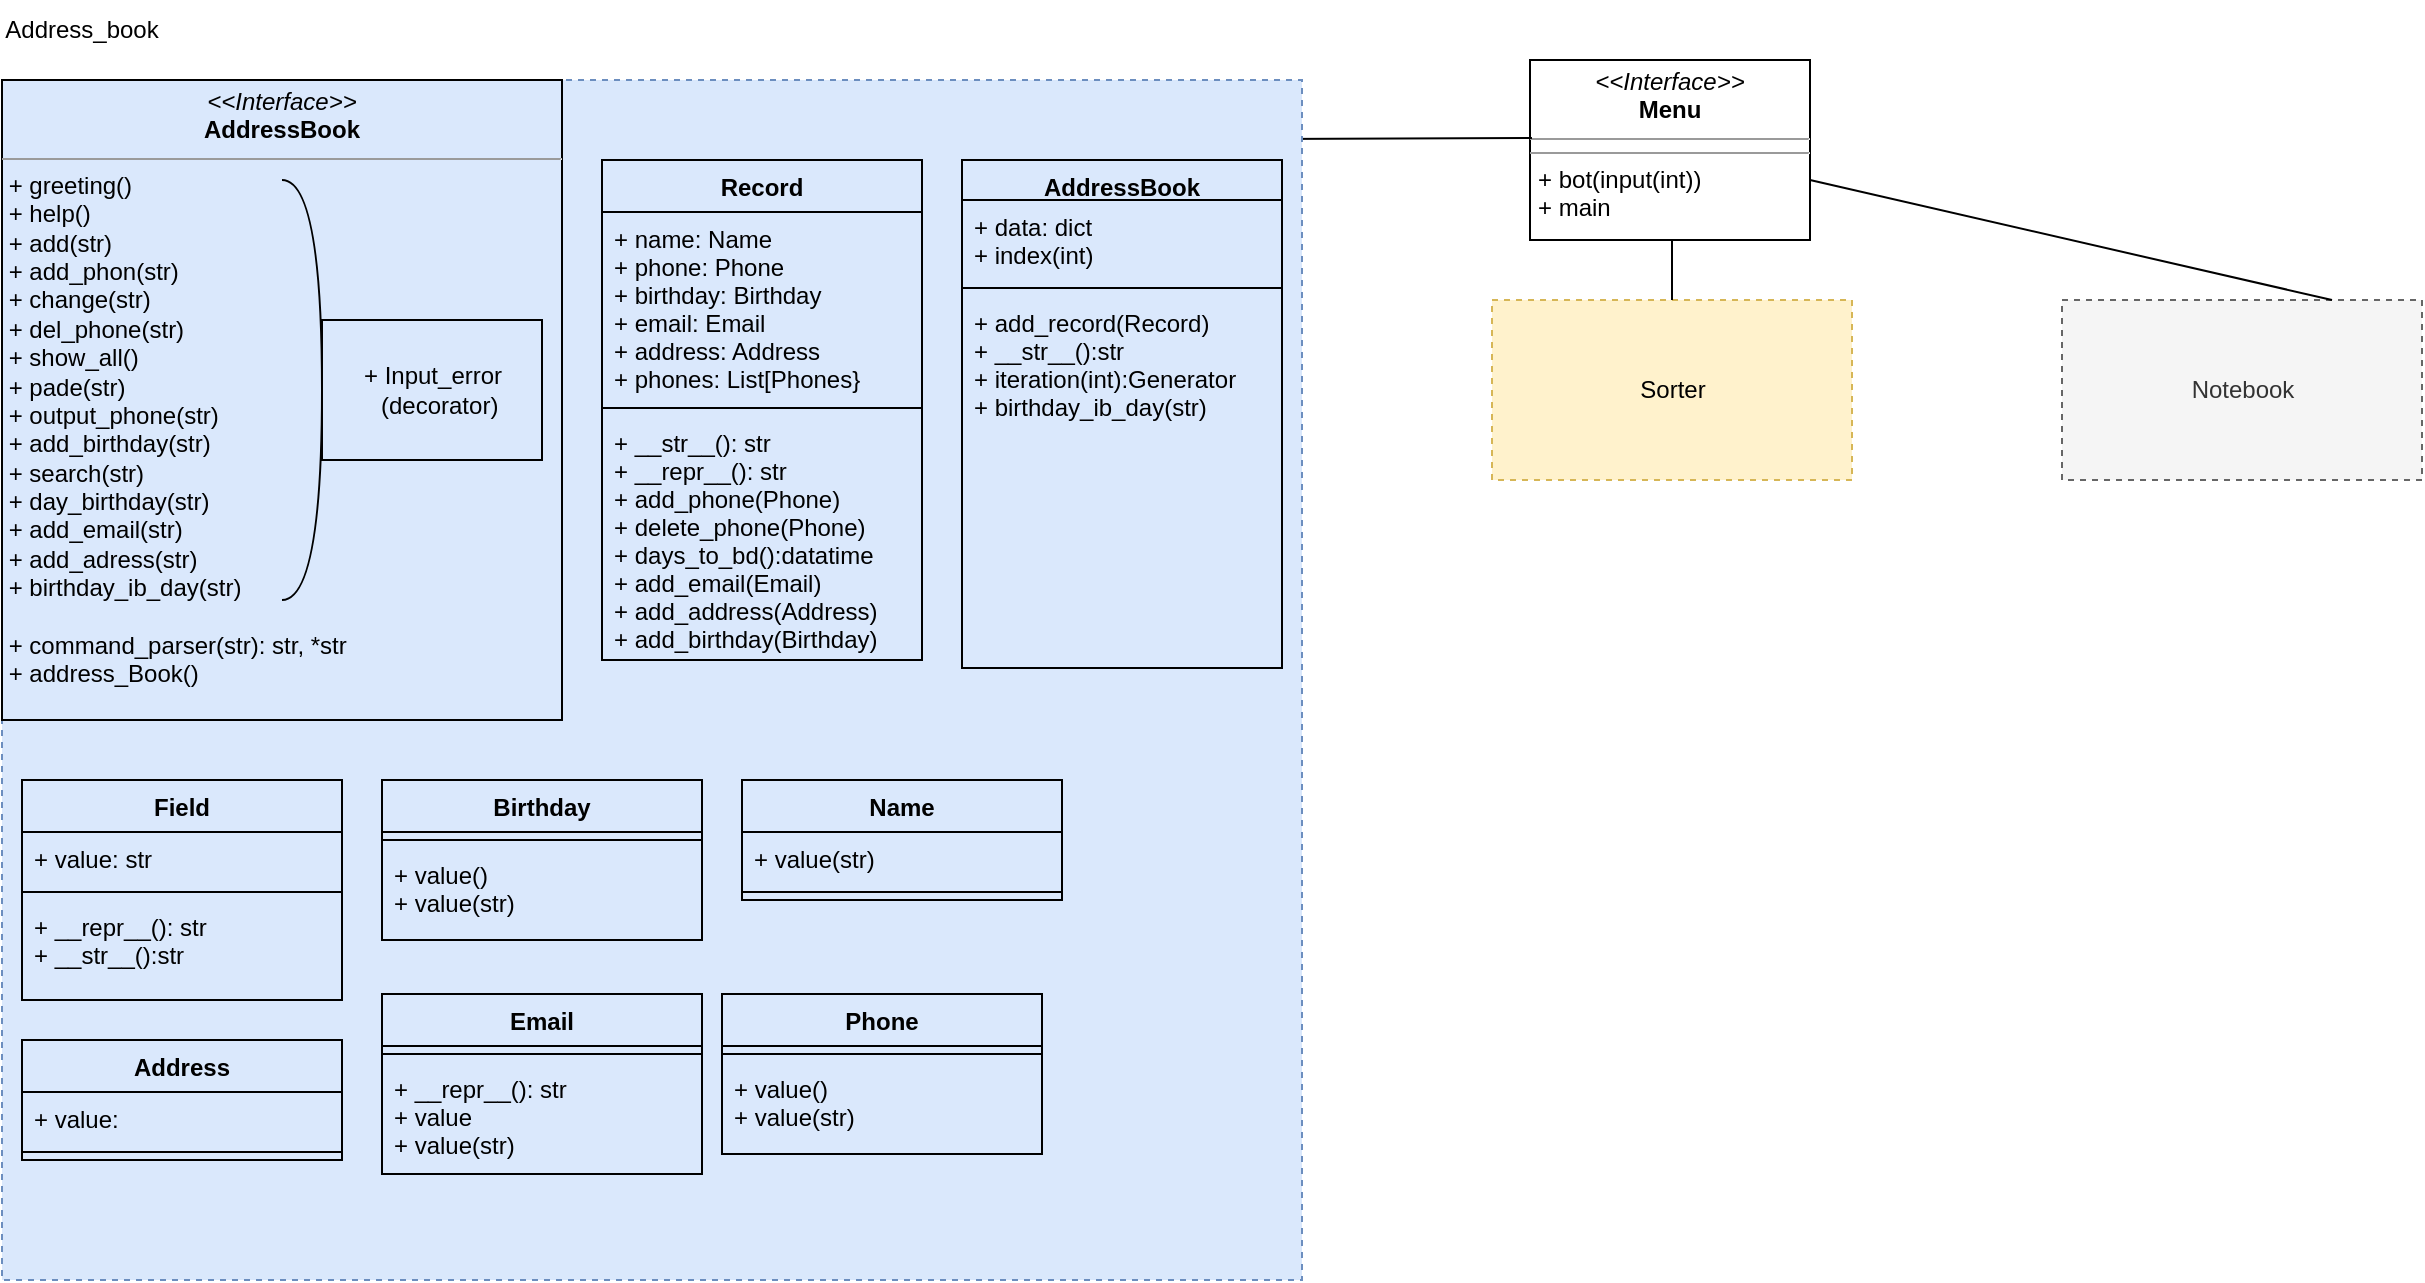 <mxfile version="20.8.20" type="github">
  <diagram id="R2lEEEUBdFMjLlhIrx00" name="Page-1">
    <mxGraphModel dx="2210" dy="765" grid="1" gridSize="10" guides="1" tooltips="1" connect="1" arrows="1" fold="1" page="1" pageScale="1" pageWidth="850" pageHeight="1100" math="0" shadow="0" extFonts="Permanent Marker^https://fonts.googleapis.com/css?family=Permanent+Marker">
      <root>
        <mxCell id="0" />
        <mxCell id="1" parent="0" />
        <mxCell id="WKoIMvi9p1BWzZwJWIoY-1" value="&lt;p style=&quot;margin:0px;margin-top:4px;text-align:center;&quot;&gt;&lt;i&gt;&amp;lt;&amp;lt;Interface&amp;gt;&amp;gt;&lt;/i&gt;&lt;br&gt;&lt;b&gt;Menu&lt;/b&gt;&lt;br&gt;&lt;/p&gt;&lt;hr size=&quot;1&quot;&gt;&lt;hr size=&quot;1&quot;&gt;&lt;p style=&quot;margin:0px;margin-left:4px;&quot;&gt;+ bot(input(int))&lt;br&gt;+ main&lt;br&gt;&lt;/p&gt;" style="verticalAlign=top;align=left;overflow=fill;fontSize=12;fontFamily=Helvetica;html=1;" parent="1" vertex="1">
          <mxGeometry x="354" y="40" width="140" height="90" as="geometry" />
        </mxCell>
        <mxCell id="H_HPHrMYtquP8e00F-l--3" value="Sorter" style="html=1;dropTarget=0;dashed=1;fillColor=#fff2cc;strokeColor=#d6b656;" vertex="1" parent="1">
          <mxGeometry x="335" y="160" width="180" height="90" as="geometry" />
        </mxCell>
        <mxCell id="H_HPHrMYtquP8e00F-l--5" value="Notebook" style="html=1;dropTarget=0;dashed=1;fillColor=#f5f5f5;fontColor=#333333;strokeColor=#666666;" vertex="1" parent="1">
          <mxGeometry x="620" y="160" width="180" height="90" as="geometry" />
        </mxCell>
        <mxCell id="H_HPHrMYtquP8e00F-l--7" value="" style="endArrow=none;html=1;rounded=0;exitX=0.5;exitY=0;exitDx=0;exitDy=0;" edge="1" parent="1" source="H_HPHrMYtquP8e00F-l--3">
          <mxGeometry width="50" height="50" relative="1" as="geometry">
            <mxPoint x="375" y="180" as="sourcePoint" />
            <mxPoint x="425" y="130" as="targetPoint" />
          </mxGeometry>
        </mxCell>
        <mxCell id="H_HPHrMYtquP8e00F-l--8" value="" style="endArrow=none;html=1;rounded=0;entryX=0.007;entryY=0.433;entryDx=0;entryDy=0;entryPerimeter=0;" edge="1" parent="1" target="WKoIMvi9p1BWzZwJWIoY-1">
          <mxGeometry width="50" height="50" relative="1" as="geometry">
            <mxPoint x="100" y="80" as="sourcePoint" />
            <mxPoint x="320" y="110" as="targetPoint" />
          </mxGeometry>
        </mxCell>
        <mxCell id="H_HPHrMYtquP8e00F-l--9" value="" style="endArrow=none;html=1;rounded=0;entryX=0.75;entryY=0;entryDx=0;entryDy=0;" edge="1" parent="1" target="H_HPHrMYtquP8e00F-l--5">
          <mxGeometry width="50" height="50" relative="1" as="geometry">
            <mxPoint x="494" y="100" as="sourcePoint" />
            <mxPoint x="768" y="40" as="targetPoint" />
          </mxGeometry>
        </mxCell>
        <mxCell id="H_HPHrMYtquP8e00F-l--10" value="" style="rounded=0;whiteSpace=wrap;html=1;dashed=1;fillColor=#dae8fc;strokeColor=#6c8ebf;" vertex="1" parent="1">
          <mxGeometry x="-410" y="50" width="650" height="600" as="geometry" />
        </mxCell>
        <mxCell id="H_HPHrMYtquP8e00F-l--11" value="Address_book" style="text;html=1;strokeColor=none;fillColor=none;align=center;verticalAlign=middle;whiteSpace=wrap;rounded=0;" vertex="1" parent="1">
          <mxGeometry x="-400" y="10" width="60" height="30" as="geometry" />
        </mxCell>
        <mxCell id="H_HPHrMYtquP8e00F-l--14" value="&lt;p style=&quot;margin:0px;margin-top:4px;text-align:center;&quot;&gt;&lt;i&gt;&amp;lt;&amp;lt;Interface&amp;gt;&amp;gt;&lt;/i&gt;&lt;br&gt;&lt;b&gt;AddressBook&lt;/b&gt;&lt;br&gt;&lt;/p&gt;&lt;hr size=&quot;1&quot;&gt;&lt;div&gt;&amp;nbsp;+ greeting()&lt;/div&gt;&lt;div&gt;&amp;nbsp;+ help()&lt;/div&gt;&lt;div&gt;&amp;nbsp;+ add(str)&lt;/div&gt;&lt;div&gt;&amp;nbsp;+ add_phon(str)&lt;/div&gt;&lt;div&gt;&amp;nbsp;+ change(str)&lt;/div&gt;&lt;div&gt;&amp;nbsp;+ del_phone(str)&lt;/div&gt;&lt;div&gt;&amp;nbsp;+ show_all()&lt;/div&gt;&lt;div&gt;&amp;nbsp;+ pade(str)&lt;/div&gt;&lt;div&gt;&amp;nbsp;+ output_phone(str)&lt;/div&gt;&lt;div&gt;&amp;nbsp;+ add_birthday(str)&lt;/div&gt;&lt;div&gt;&amp;nbsp;+ search(str)&lt;/div&gt;&lt;div&gt;&amp;nbsp;+ day_birthday(str)&lt;/div&gt;&lt;div&gt;&amp;nbsp;+ add_email(str)&lt;/div&gt;&lt;div&gt;&amp;nbsp;+ add_adress(str)&lt;/div&gt;&lt;div&gt;&amp;nbsp;+ birthday_ib_day(str)&lt;/div&gt;&lt;div&gt;&lt;br&gt;&lt;/div&gt;&lt;div&gt;&amp;nbsp;+ command_parser(str): str, *str&lt;/div&gt;&lt;div&gt;&amp;nbsp;+ address_Book()&lt;br&gt;&lt;/div&gt;&lt;div&gt;&lt;br&gt;&lt;/div&gt;&lt;div&gt;&lt;br&gt;&lt;/div&gt;" style="verticalAlign=top;align=left;overflow=fill;fontSize=12;fontFamily=Helvetica;html=1;fillColor=none;" vertex="1" parent="1">
          <mxGeometry x="-410" y="50" width="280" height="320" as="geometry" />
        </mxCell>
        <mxCell id="H_HPHrMYtquP8e00F-l--15" value="&lt;div&gt;+ Input_error&lt;/div&gt;&lt;div&gt;&amp;nbsp; (decorator)&lt;/div&gt;" style="html=1;fillColor=none;" vertex="1" parent="1">
          <mxGeometry x="-250" y="170" width="110" height="70" as="geometry" />
        </mxCell>
        <mxCell id="H_HPHrMYtquP8e00F-l--17" value="" style="shape=requiredInterface;html=1;verticalLabelPosition=bottom;sketch=0;fillColor=none;" vertex="1" parent="1">
          <mxGeometry x="-270" y="100" width="20" height="210" as="geometry" />
        </mxCell>
        <mxCell id="H_HPHrMYtquP8e00F-l--18" value="Field" style="swimlane;fontStyle=1;align=center;verticalAlign=top;childLayout=stackLayout;horizontal=1;startSize=26;horizontalStack=0;resizeParent=1;resizeParentMax=0;resizeLast=0;collapsible=1;marginBottom=0;fillColor=none;" vertex="1" parent="1">
          <mxGeometry x="-400" y="400" width="160" height="110" as="geometry" />
        </mxCell>
        <mxCell id="H_HPHrMYtquP8e00F-l--19" value="+ value: str" style="text;strokeColor=none;fillColor=none;align=left;verticalAlign=top;spacingLeft=4;spacingRight=4;overflow=hidden;rotatable=0;points=[[0,0.5],[1,0.5]];portConstraint=eastwest;" vertex="1" parent="H_HPHrMYtquP8e00F-l--18">
          <mxGeometry y="26" width="160" height="26" as="geometry" />
        </mxCell>
        <mxCell id="H_HPHrMYtquP8e00F-l--20" value="" style="line;strokeWidth=1;fillColor=none;align=left;verticalAlign=middle;spacingTop=-1;spacingLeft=3;spacingRight=3;rotatable=0;labelPosition=right;points=[];portConstraint=eastwest;strokeColor=inherit;" vertex="1" parent="H_HPHrMYtquP8e00F-l--18">
          <mxGeometry y="52" width="160" height="8" as="geometry" />
        </mxCell>
        <mxCell id="H_HPHrMYtquP8e00F-l--21" value="+ __repr__(): str&#xa;+ __str__():str&#xa;" style="text;strokeColor=none;fillColor=none;align=left;verticalAlign=top;spacingLeft=4;spacingRight=4;overflow=hidden;rotatable=0;points=[[0,0.5],[1,0.5]];portConstraint=eastwest;" vertex="1" parent="H_HPHrMYtquP8e00F-l--18">
          <mxGeometry y="60" width="160" height="50" as="geometry" />
        </mxCell>
        <mxCell id="H_HPHrMYtquP8e00F-l--22" value="Birthday" style="swimlane;fontStyle=1;align=center;verticalAlign=top;childLayout=stackLayout;horizontal=1;startSize=26;horizontalStack=0;resizeParent=1;resizeParentMax=0;resizeLast=0;collapsible=1;marginBottom=0;fillColor=none;" vertex="1" parent="1">
          <mxGeometry x="-220" y="400" width="160" height="80" as="geometry" />
        </mxCell>
        <mxCell id="H_HPHrMYtquP8e00F-l--24" value="" style="line;strokeWidth=1;fillColor=none;align=left;verticalAlign=middle;spacingTop=-1;spacingLeft=3;spacingRight=3;rotatable=0;labelPosition=right;points=[];portConstraint=eastwest;strokeColor=inherit;" vertex="1" parent="H_HPHrMYtquP8e00F-l--22">
          <mxGeometry y="26" width="160" height="8" as="geometry" />
        </mxCell>
        <mxCell id="H_HPHrMYtquP8e00F-l--25" value="+ value()&#xa;+ value(str)&#xa;" style="text;strokeColor=none;fillColor=none;align=left;verticalAlign=top;spacingLeft=4;spacingRight=4;overflow=hidden;rotatable=0;points=[[0,0.5],[1,0.5]];portConstraint=eastwest;" vertex="1" parent="H_HPHrMYtquP8e00F-l--22">
          <mxGeometry y="34" width="160" height="46" as="geometry" />
        </mxCell>
        <mxCell id="H_HPHrMYtquP8e00F-l--26" value="Address" style="swimlane;fontStyle=1;align=center;verticalAlign=top;childLayout=stackLayout;horizontal=1;startSize=26;horizontalStack=0;resizeParent=1;resizeParentMax=0;resizeLast=0;collapsible=1;marginBottom=0;fillColor=none;" vertex="1" parent="1">
          <mxGeometry x="-400" y="530" width="160" height="60" as="geometry" />
        </mxCell>
        <mxCell id="H_HPHrMYtquP8e00F-l--27" value="+ value: " style="text;strokeColor=none;fillColor=none;align=left;verticalAlign=top;spacingLeft=4;spacingRight=4;overflow=hidden;rotatable=0;points=[[0,0.5],[1,0.5]];portConstraint=eastwest;" vertex="1" parent="H_HPHrMYtquP8e00F-l--26">
          <mxGeometry y="26" width="160" height="26" as="geometry" />
        </mxCell>
        <mxCell id="H_HPHrMYtquP8e00F-l--28" value="" style="line;strokeWidth=1;fillColor=none;align=left;verticalAlign=middle;spacingTop=-1;spacingLeft=3;spacingRight=3;rotatable=0;labelPosition=right;points=[];portConstraint=eastwest;strokeColor=inherit;" vertex="1" parent="H_HPHrMYtquP8e00F-l--26">
          <mxGeometry y="52" width="160" height="8" as="geometry" />
        </mxCell>
        <mxCell id="H_HPHrMYtquP8e00F-l--38" value="Email" style="swimlane;fontStyle=1;align=center;verticalAlign=top;childLayout=stackLayout;horizontal=1;startSize=26;horizontalStack=0;resizeParent=1;resizeParentMax=0;resizeLast=0;collapsible=1;marginBottom=0;fillColor=none;" vertex="1" parent="1">
          <mxGeometry x="-220" y="507" width="160" height="90" as="geometry" />
        </mxCell>
        <mxCell id="H_HPHrMYtquP8e00F-l--40" value="" style="line;strokeWidth=1;fillColor=none;align=left;verticalAlign=middle;spacingTop=-1;spacingLeft=3;spacingRight=3;rotatable=0;labelPosition=right;points=[];portConstraint=eastwest;strokeColor=inherit;" vertex="1" parent="H_HPHrMYtquP8e00F-l--38">
          <mxGeometry y="26" width="160" height="8" as="geometry" />
        </mxCell>
        <mxCell id="H_HPHrMYtquP8e00F-l--41" value="+ __repr__(): str&#xa;+ value&#xa;+ value(str)&#xa;" style="text;strokeColor=none;fillColor=none;align=left;verticalAlign=top;spacingLeft=4;spacingRight=4;overflow=hidden;rotatable=0;points=[[0,0.5],[1,0.5]];portConstraint=eastwest;" vertex="1" parent="H_HPHrMYtquP8e00F-l--38">
          <mxGeometry y="34" width="160" height="56" as="geometry" />
        </mxCell>
        <mxCell id="H_HPHrMYtquP8e00F-l--42" value="Name" style="swimlane;fontStyle=1;align=center;verticalAlign=top;childLayout=stackLayout;horizontal=1;startSize=26;horizontalStack=0;resizeParent=1;resizeParentMax=0;resizeLast=0;collapsible=1;marginBottom=0;fillColor=none;" vertex="1" parent="1">
          <mxGeometry x="-40" y="400" width="160" height="60" as="geometry" />
        </mxCell>
        <mxCell id="H_HPHrMYtquP8e00F-l--43" value="+ value(str) " style="text;strokeColor=none;fillColor=none;align=left;verticalAlign=top;spacingLeft=4;spacingRight=4;overflow=hidden;rotatable=0;points=[[0,0.5],[1,0.5]];portConstraint=eastwest;" vertex="1" parent="H_HPHrMYtquP8e00F-l--42">
          <mxGeometry y="26" width="160" height="26" as="geometry" />
        </mxCell>
        <mxCell id="H_HPHrMYtquP8e00F-l--44" value="" style="line;strokeWidth=1;fillColor=none;align=left;verticalAlign=middle;spacingTop=-1;spacingLeft=3;spacingRight=3;rotatable=0;labelPosition=right;points=[];portConstraint=eastwest;strokeColor=inherit;" vertex="1" parent="H_HPHrMYtquP8e00F-l--42">
          <mxGeometry y="52" width="160" height="8" as="geometry" />
        </mxCell>
        <mxCell id="H_HPHrMYtquP8e00F-l--46" value="Phone" style="swimlane;fontStyle=1;align=center;verticalAlign=top;childLayout=stackLayout;horizontal=1;startSize=26;horizontalStack=0;resizeParent=1;resizeParentMax=0;resizeLast=0;collapsible=1;marginBottom=0;fillColor=none;" vertex="1" parent="1">
          <mxGeometry x="-50" y="507" width="160" height="80" as="geometry" />
        </mxCell>
        <mxCell id="H_HPHrMYtquP8e00F-l--48" value="" style="line;strokeWidth=1;fillColor=none;align=left;verticalAlign=middle;spacingTop=-1;spacingLeft=3;spacingRight=3;rotatable=0;labelPosition=right;points=[];portConstraint=eastwest;strokeColor=inherit;" vertex="1" parent="H_HPHrMYtquP8e00F-l--46">
          <mxGeometry y="26" width="160" height="8" as="geometry" />
        </mxCell>
        <mxCell id="H_HPHrMYtquP8e00F-l--49" value="+ value()&#xa;+ value(str)&#xa;" style="text;strokeColor=none;fillColor=none;align=left;verticalAlign=top;spacingLeft=4;spacingRight=4;overflow=hidden;rotatable=0;points=[[0,0.5],[1,0.5]];portConstraint=eastwest;" vertex="1" parent="H_HPHrMYtquP8e00F-l--46">
          <mxGeometry y="34" width="160" height="46" as="geometry" />
        </mxCell>
        <mxCell id="H_HPHrMYtquP8e00F-l--50" value="Record" style="swimlane;fontStyle=1;align=center;verticalAlign=top;childLayout=stackLayout;horizontal=1;startSize=26;horizontalStack=0;resizeParent=1;resizeParentMax=0;resizeLast=0;collapsible=1;marginBottom=0;fillColor=none;" vertex="1" parent="1">
          <mxGeometry x="-110" y="90" width="160" height="250" as="geometry" />
        </mxCell>
        <mxCell id="H_HPHrMYtquP8e00F-l--51" value="+ name: Name&#xa;+ phone: Phone&#xa;+ birthday: Birthday&#xa;+ email: Email&#xa;+ address: Address&#xa;+ phones: List[Phones}&#xa; &#xa;&#xa;" style="text;strokeColor=none;fillColor=none;align=left;verticalAlign=top;spacingLeft=4;spacingRight=4;overflow=hidden;rotatable=0;points=[[0,0.5],[1,0.5]];portConstraint=eastwest;" vertex="1" parent="H_HPHrMYtquP8e00F-l--50">
          <mxGeometry y="26" width="160" height="94" as="geometry" />
        </mxCell>
        <mxCell id="H_HPHrMYtquP8e00F-l--52" value="" style="line;strokeWidth=1;fillColor=none;align=left;verticalAlign=middle;spacingTop=-1;spacingLeft=3;spacingRight=3;rotatable=0;labelPosition=right;points=[];portConstraint=eastwest;strokeColor=inherit;" vertex="1" parent="H_HPHrMYtquP8e00F-l--50">
          <mxGeometry y="120" width="160" height="8" as="geometry" />
        </mxCell>
        <mxCell id="H_HPHrMYtquP8e00F-l--53" value="+ __str__(): str&#xa;+ __repr__(): str&#xa;+ add_phone(Phone)&#xa;+ delete_phone(Phone)&#xa;+ days_to_bd():datatime&#xa;+ add_email(Email)&#xa;+ add_address(Address)&#xa;+ add_birthday(Birthday)&#xa;&#xa;&#xa;" style="text;strokeColor=none;fillColor=none;align=left;verticalAlign=top;spacingLeft=4;spacingRight=4;overflow=hidden;rotatable=0;points=[[0,0.5],[1,0.5]];portConstraint=eastwest;" vertex="1" parent="H_HPHrMYtquP8e00F-l--50">
          <mxGeometry y="128" width="160" height="122" as="geometry" />
        </mxCell>
        <mxCell id="H_HPHrMYtquP8e00F-l--54" value="AddressBook" style="swimlane;fontStyle=1;align=center;verticalAlign=top;childLayout=stackLayout;horizontal=1;startSize=20;horizontalStack=0;resizeParent=1;resizeParentMax=0;resizeLast=0;collapsible=1;marginBottom=0;fillColor=none;" vertex="1" parent="1">
          <mxGeometry x="70" y="90" width="160" height="254" as="geometry" />
        </mxCell>
        <mxCell id="H_HPHrMYtquP8e00F-l--55" value="+ data: dict&#xa;+ index(int)&#xa;" style="text;strokeColor=none;fillColor=none;align=left;verticalAlign=top;spacingLeft=4;spacingRight=4;overflow=hidden;rotatable=0;points=[[0,0.5],[1,0.5]];portConstraint=eastwest;" vertex="1" parent="H_HPHrMYtquP8e00F-l--54">
          <mxGeometry y="20" width="160" height="40" as="geometry" />
        </mxCell>
        <mxCell id="H_HPHrMYtquP8e00F-l--56" value="" style="line;strokeWidth=1;fillColor=none;align=left;verticalAlign=middle;spacingTop=-1;spacingLeft=3;spacingRight=3;rotatable=0;labelPosition=right;points=[];portConstraint=eastwest;strokeColor=inherit;" vertex="1" parent="H_HPHrMYtquP8e00F-l--54">
          <mxGeometry y="60" width="160" height="8" as="geometry" />
        </mxCell>
        <mxCell id="H_HPHrMYtquP8e00F-l--57" value="+ add_record(Record)&#xa;+ __str__():str&#xa;+ iteration(int):Generator&#xa;+ birthday_ib_day(str)&#xa;" style="text;strokeColor=none;fillColor=none;align=left;verticalAlign=top;spacingLeft=4;spacingRight=4;overflow=hidden;rotatable=0;points=[[0,0.5],[1,0.5]];portConstraint=eastwest;" vertex="1" parent="H_HPHrMYtquP8e00F-l--54">
          <mxGeometry y="68" width="160" height="186" as="geometry" />
        </mxCell>
      </root>
    </mxGraphModel>
  </diagram>
</mxfile>
